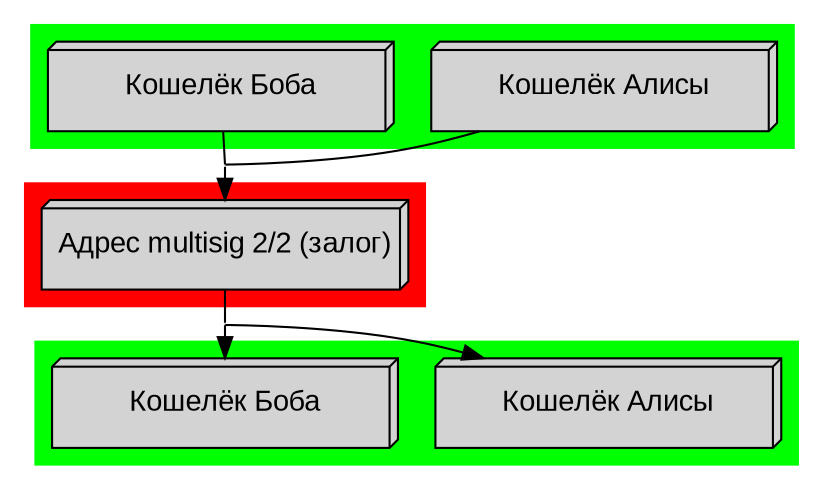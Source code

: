 digraph G {
    ranksep=0.2;
    rankdir=TB;

    node [style=filled, shape=box3d,
        width=2.3, height=0.6, fontname="Arial"];

    subgraph cluster_inputs {
        style = filled;
        color = green;
        alice_input [label="Кошелёк Алисы"];
        bob_input [label="Кошелёк Боба"];
    }

    subgraph cluster_multisig {
        style = filled;
        color = red;
        multisig_address [label="Адрес multisig 2/2 (залог)"];
    }

    subgraph cluster_outputs {
        style = filled;
        color = green;
        alice_output [label="Кошелёк Алисы"];
        bob_output [label="Кошелёк Боба"];
    }

    node[shape=none, width=0, height=0, label=""];
    edge[dir=none];
    alice_input -> dummy_input;
    bob_input -> dummy_input;
    edge[dir=forward];
    dummy_input -> multisig_address;
    edge[dir=none];
    multisig_address -> dummy_output;
    edge[dir=forward];
    dummy_output -> alice_output;
    dummy_output -> bob_output;
}

